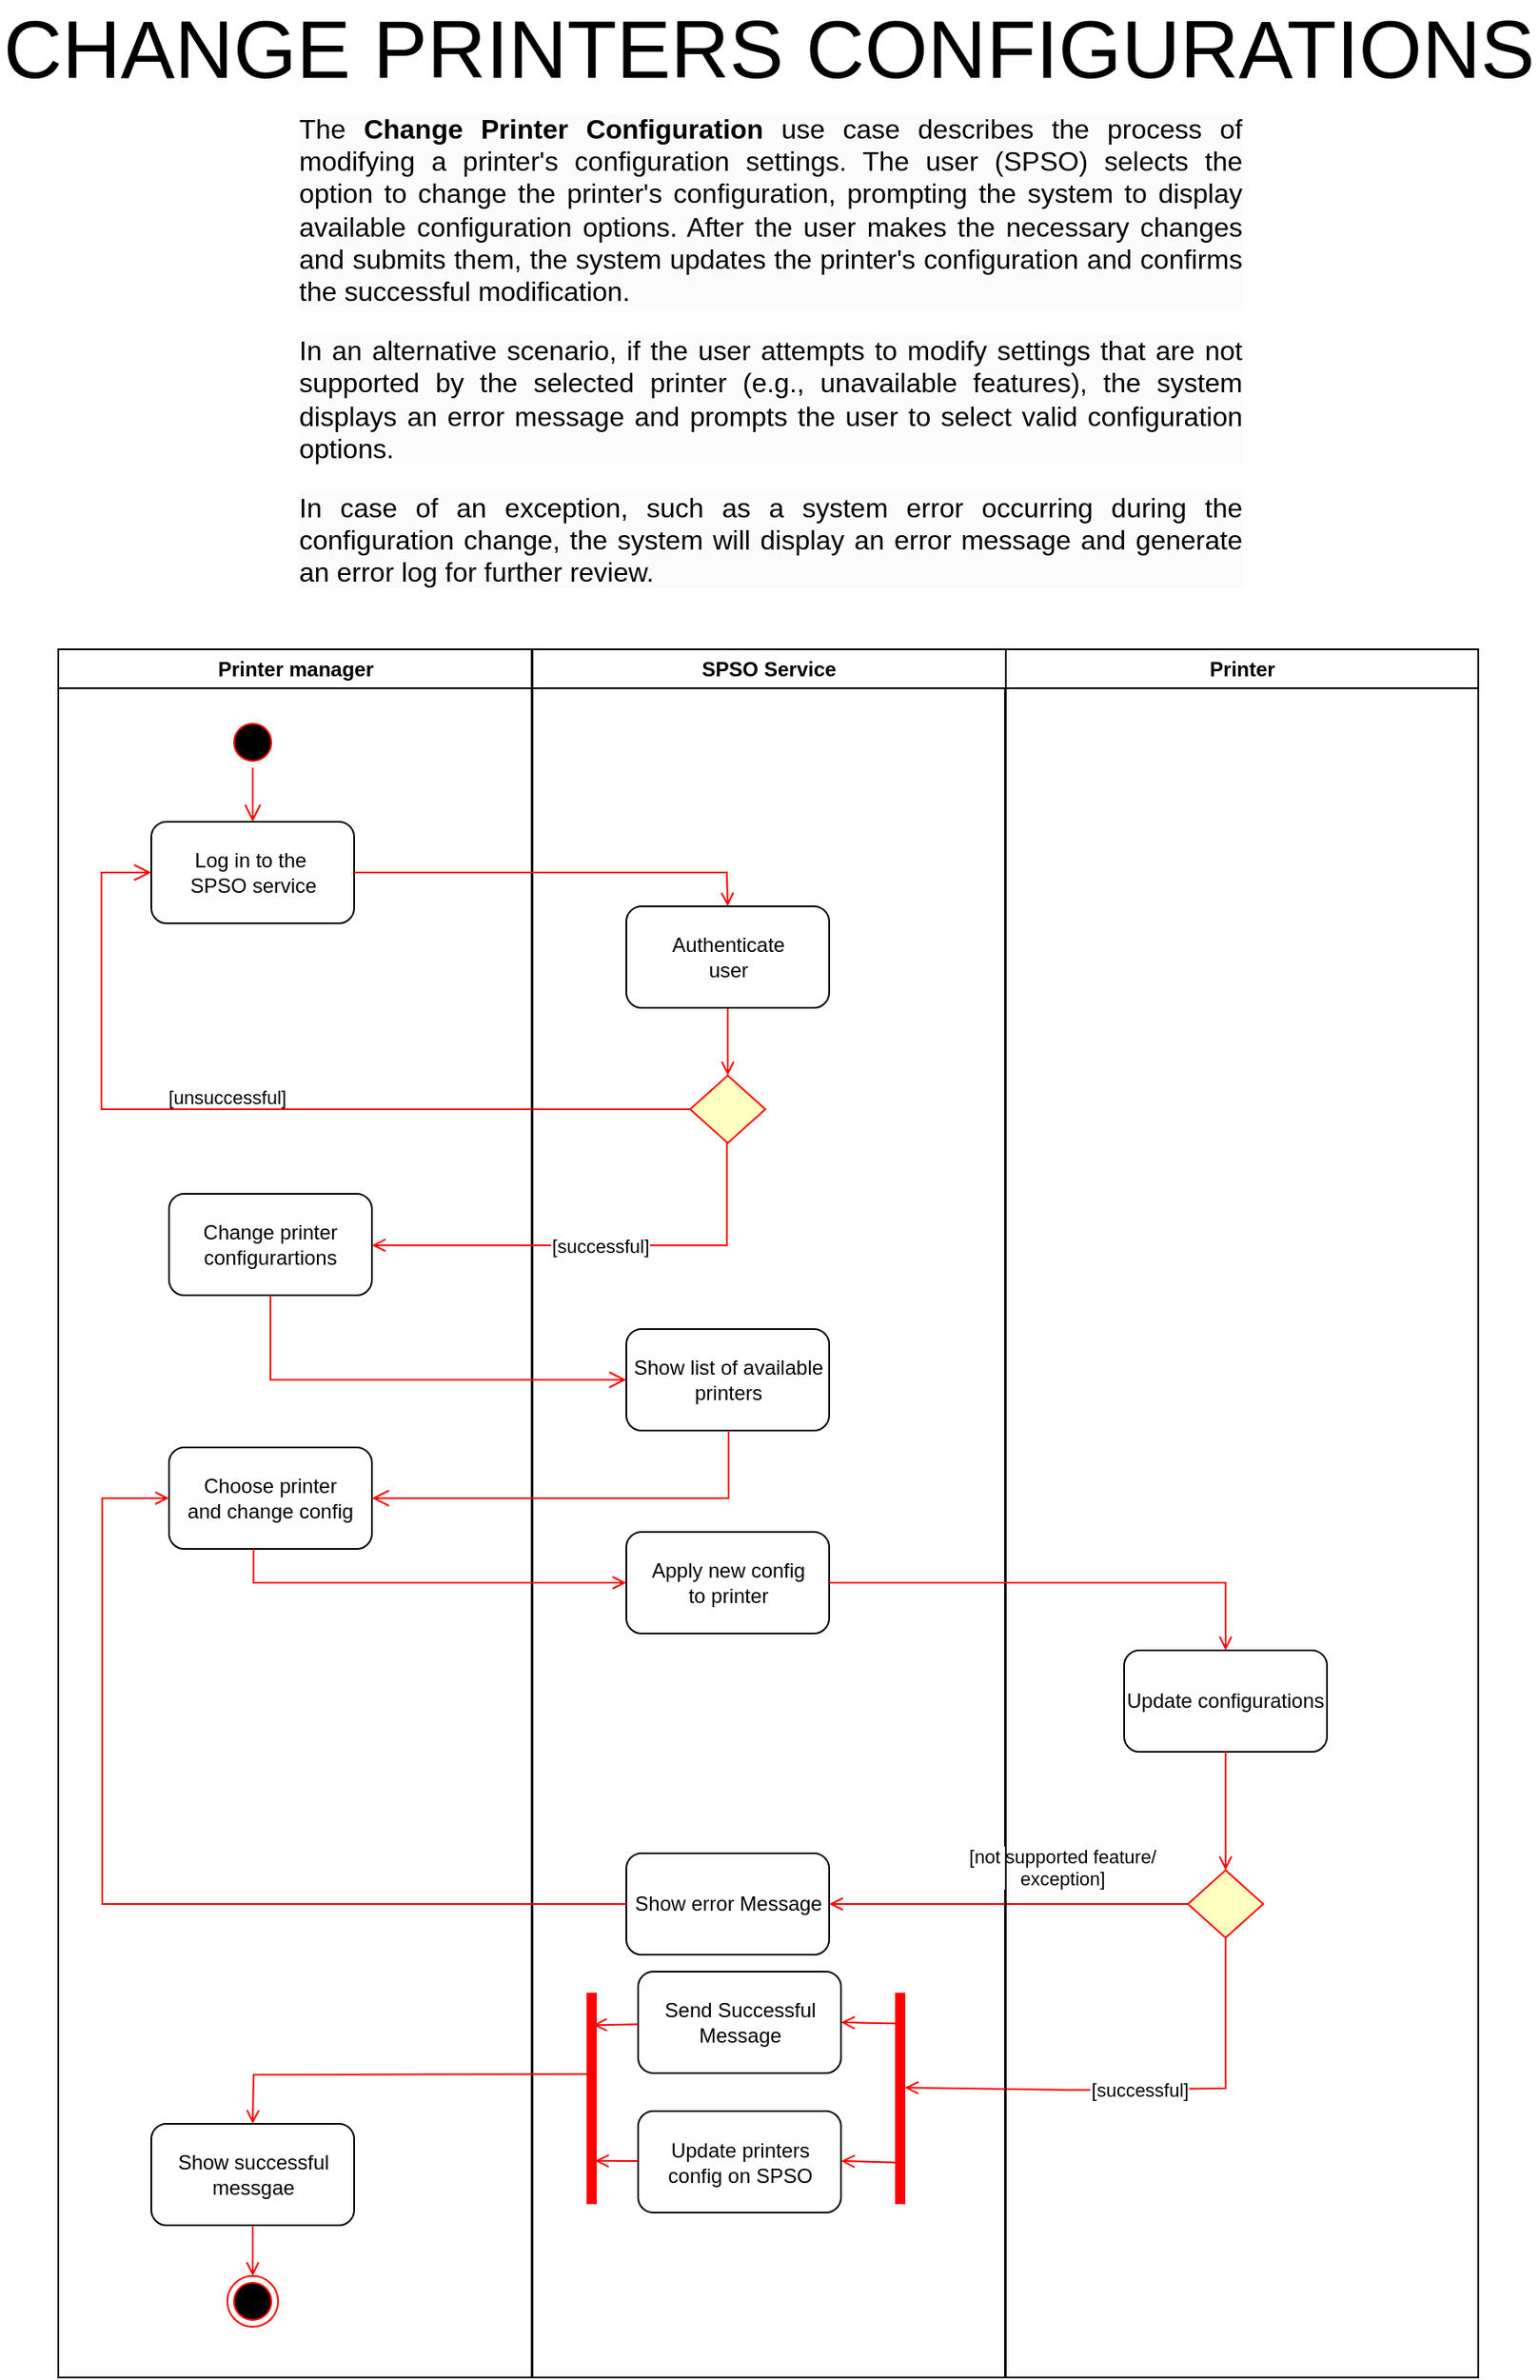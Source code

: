<mxfile version="24.8.2">
  <diagram name="Page-1" id="4pQi7S5RJBcd6sGBScf7">
    <mxGraphModel grid="1" page="1" gridSize="10" guides="1" tooltips="1" connect="1" arrows="1" fold="1" pageScale="1" pageWidth="850" pageHeight="1100" math="0" shadow="0">
      <root>
        <mxCell id="0" />
        <mxCell id="1" parent="0" />
        <mxCell id="T5a-uGAOFGgZZIe0_wyP-32" value="Printer" style="swimlane;whiteSpace=wrap" vertex="1" parent="1">
          <mxGeometry x="735.5" y="370" width="280" height="1022" as="geometry" />
        </mxCell>
        <mxCell id="T5a-uGAOFGgZZIe0_wyP-33" value="Update configurations" style="rounded=1;whiteSpace=wrap;html=1;" vertex="1" parent="T5a-uGAOFGgZZIe0_wyP-32">
          <mxGeometry x="70.5" y="592" width="120" height="60" as="geometry" />
        </mxCell>
        <mxCell id="T5a-uGAOFGgZZIe0_wyP-34" value="" style="rhombus;fillColor=#ffffc0;strokeColor=#ff0000;" vertex="1" parent="T5a-uGAOFGgZZIe0_wyP-32">
          <mxGeometry x="108.25" y="722" width="44.5" height="40" as="geometry" />
        </mxCell>
        <mxCell id="T5a-uGAOFGgZZIe0_wyP-35" value="" style="endArrow=open;strokeColor=#FF0000;endFill=1;rounded=0" edge="1" parent="T5a-uGAOFGgZZIe0_wyP-32" source="T5a-uGAOFGgZZIe0_wyP-33" target="T5a-uGAOFGgZZIe0_wyP-34">
          <mxGeometry relative="1" as="geometry">
            <mxPoint x="140.5" y="792" as="sourcePoint" />
            <mxPoint x="141" y="869" as="targetPoint" />
          </mxGeometry>
        </mxCell>
        <mxCell id="T5a-uGAOFGgZZIe0_wyP-40" value="[not supported feature/&#xa;exception]" style="endArrow=open;strokeColor=#FF0000;endFill=1;rounded=0;exitX=0;exitY=0.5;exitDx=0;exitDy=0;" edge="1" parent="1" source="T5a-uGAOFGgZZIe0_wyP-34" target="T5a-uGAOFGgZZIe0_wyP-96">
          <mxGeometry x="-0.305" y="-22" relative="1" as="geometry">
            <mxPoint x="261" y="1102" as="sourcePoint" />
            <mxPoint x="641" y="1062" as="targetPoint" />
            <Array as="points">
              <mxPoint x="641" y="1112" />
            </Array>
            <mxPoint as="offset" />
          </mxGeometry>
        </mxCell>
        <mxCell id="T5a-uGAOFGgZZIe0_wyP-41" value="[successful]" style="endArrow=open;strokeColor=#FF0000;endFill=1;rounded=0;exitX=0.5;exitY=1;exitDx=0;exitDy=0;entryX=0.449;entryY=0.32;entryDx=0;entryDy=0;entryPerimeter=0;" edge="1" parent="1" source="T5a-uGAOFGgZZIe0_wyP-34" target="T5a-uGAOFGgZZIe0_wyP-114">
          <mxGeometry relative="1" as="geometry">
            <mxPoint x="791" y="1142" as="sourcePoint" />
            <mxPoint x="631.5" y="1202" as="targetPoint" />
            <Array as="points">
              <mxPoint x="866" y="1221" />
              <mxPoint x="781" y="1222" />
            </Array>
          </mxGeometry>
        </mxCell>
        <mxCell id="T5a-uGAOFGgZZIe0_wyP-43" value="&lt;font style=&quot;font-size: 48px;&quot;&gt;CHANGE PRINTERS CONFIGURATIONS&lt;/font&gt;" style="text;html=1;align=center;verticalAlign=middle;whiteSpace=wrap;rounded=0;fontSize=16;" vertex="1" parent="1">
          <mxGeometry x="141" width="910" height="30" as="geometry" />
        </mxCell>
        <mxCell id="T5a-uGAOFGgZZIe0_wyP-73" value="Printer manager" style="swimlane;whiteSpace=wrap" vertex="1" parent="1">
          <mxGeometry x="175.5" y="370" width="280" height="1022" as="geometry" />
        </mxCell>
        <mxCell id="T5a-uGAOFGgZZIe0_wyP-74" value="" style="ellipse;shape=startState;fillColor=#000000;strokeColor=#ff0000;" vertex="1" parent="T5a-uGAOFGgZZIe0_wyP-73">
          <mxGeometry x="100" y="40" width="30" height="30" as="geometry" />
        </mxCell>
        <mxCell id="T5a-uGAOFGgZZIe0_wyP-75" value="" style="edgeStyle=elbowEdgeStyle;elbow=horizontal;verticalAlign=bottom;endArrow=open;endSize=8;strokeColor=#FF0000;endFill=1;rounded=0" edge="1" parent="T5a-uGAOFGgZZIe0_wyP-73" source="T5a-uGAOFGgZZIe0_wyP-74" target="T5a-uGAOFGgZZIe0_wyP-76">
          <mxGeometry x="100" y="40" as="geometry">
            <mxPoint x="115.5" y="110" as="targetPoint" />
          </mxGeometry>
        </mxCell>
        <mxCell id="T5a-uGAOFGgZZIe0_wyP-76" value="Log in to the&amp;nbsp;&lt;div&gt;SPSO&amp;nbsp;&lt;span style=&quot;background-color: initial;&quot;&gt;service&lt;/span&gt;&lt;/div&gt;" style="rounded=1;whiteSpace=wrap;html=1;" vertex="1" parent="T5a-uGAOFGgZZIe0_wyP-73">
          <mxGeometry x="55" y="102" width="120" height="60" as="geometry" />
        </mxCell>
        <mxCell id="T5a-uGAOFGgZZIe0_wyP-77" value="Choose printer&lt;div&gt;and change config&lt;/div&gt;" style="rounded=1;whiteSpace=wrap;html=1;" vertex="1" parent="T5a-uGAOFGgZZIe0_wyP-73">
          <mxGeometry x="65.5" y="472" width="120" height="60" as="geometry" />
        </mxCell>
        <mxCell id="T5a-uGAOFGgZZIe0_wyP-78" value="[unsuccessful]" style="edgeStyle=elbowEdgeStyle;elbow=horizontal;align=left;verticalAlign=top;endArrow=open;endSize=8;strokeColor=#FF0000;endFill=1;rounded=0;" edge="1" parent="T5a-uGAOFGgZZIe0_wyP-73">
          <mxGeometry x="0.203" y="-20" relative="1" as="geometry">
            <mxPoint x="55.0" y="132" as="targetPoint" />
            <mxPoint x="373.75" y="272.0" as="sourcePoint" />
            <Array as="points">
              <mxPoint x="25.5" y="202" />
            </Array>
            <mxPoint x="1" as="offset" />
          </mxGeometry>
        </mxCell>
        <mxCell id="T5a-uGAOFGgZZIe0_wyP-79" value="Show successful&lt;div&gt;messgae&lt;/div&gt;" style="rounded=1;whiteSpace=wrap;html=1;" vertex="1" parent="T5a-uGAOFGgZZIe0_wyP-73">
          <mxGeometry x="55" y="872" width="120" height="60" as="geometry" />
        </mxCell>
        <mxCell id="T5a-uGAOFGgZZIe0_wyP-80" value="" style="ellipse;shape=endState;fillColor=#000000;strokeColor=#ff0000" vertex="1" parent="T5a-uGAOFGgZZIe0_wyP-73">
          <mxGeometry x="100" y="962" width="30" height="30" as="geometry" />
        </mxCell>
        <mxCell id="T5a-uGAOFGgZZIe0_wyP-81" value="" style="endArrow=open;strokeColor=#FF0000;endFill=1;rounded=0" edge="1" parent="T5a-uGAOFGgZZIe0_wyP-73" source="T5a-uGAOFGgZZIe0_wyP-79" target="T5a-uGAOFGgZZIe0_wyP-80">
          <mxGeometry relative="1" as="geometry">
            <mxPoint x="115.5" y="902" as="sourcePoint" />
          </mxGeometry>
        </mxCell>
        <mxCell id="T5a-uGAOFGgZZIe0_wyP-82" value="Change printer&lt;div&gt;configurartions&lt;/div&gt;" style="rounded=1;whiteSpace=wrap;html=1;" vertex="1" parent="T5a-uGAOFGgZZIe0_wyP-73">
          <mxGeometry x="65.5" y="322" width="120" height="60" as="geometry" />
        </mxCell>
        <mxCell id="T5a-uGAOFGgZZIe0_wyP-83" value="SPSO Service" style="swimlane;whiteSpace=wrap" vertex="1" parent="1">
          <mxGeometry x="456" y="370" width="280" height="1022" as="geometry" />
        </mxCell>
        <mxCell id="T5a-uGAOFGgZZIe0_wyP-84" value="" style="rhombus;fillColor=#ffffc0;strokeColor=#ff0000;" vertex="1" parent="T5a-uGAOFGgZZIe0_wyP-83">
          <mxGeometry x="93.25" y="252" width="44.5" height="40" as="geometry" />
        </mxCell>
        <mxCell id="T5a-uGAOFGgZZIe0_wyP-85" value="" style="endArrow=open;strokeColor=#FF0000;endFill=1;rounded=0" edge="1" parent="T5a-uGAOFGgZZIe0_wyP-83" source="T5a-uGAOFGgZZIe0_wyP-86" target="T5a-uGAOFGgZZIe0_wyP-84">
          <mxGeometry relative="1" as="geometry">
            <mxPoint x="130" y="245" as="sourcePoint" />
          </mxGeometry>
        </mxCell>
        <mxCell id="T5a-uGAOFGgZZIe0_wyP-86" value="Authenticate&lt;div&gt;user&lt;/div&gt;" style="rounded=1;whiteSpace=wrap;html=1;" vertex="1" parent="T5a-uGAOFGgZZIe0_wyP-83">
          <mxGeometry x="55.5" y="152" width="120" height="60" as="geometry" />
        </mxCell>
        <mxCell id="T5a-uGAOFGgZZIe0_wyP-87" style="edgeStyle=none;curved=1;rounded=0;orthogonalLoop=1;jettySize=auto;html=1;exitX=1;exitY=0.5;exitDx=0;exitDy=0;fontSize=12;startSize=8;endSize=8;" edge="1" parent="T5a-uGAOFGgZZIe0_wyP-83" source="T5a-uGAOFGgZZIe0_wyP-84" target="T5a-uGAOFGgZZIe0_wyP-84">
          <mxGeometry relative="1" as="geometry" />
        </mxCell>
        <mxCell id="T5a-uGAOFGgZZIe0_wyP-88" style="edgeStyle=none;curved=1;rounded=0;orthogonalLoop=1;jettySize=auto;html=1;exitX=0;exitY=0.5;exitDx=0;exitDy=0;fontSize=12;startSize=8;endSize=8;" edge="1" parent="T5a-uGAOFGgZZIe0_wyP-83" source="T5a-uGAOFGgZZIe0_wyP-84" target="T5a-uGAOFGgZZIe0_wyP-84">
          <mxGeometry relative="1" as="geometry" />
        </mxCell>
        <mxCell id="T5a-uGAOFGgZZIe0_wyP-89" value="Apply new config&lt;div&gt;to printer&lt;/div&gt;" style="rounded=1;whiteSpace=wrap;html=1;" vertex="1" parent="T5a-uGAOFGgZZIe0_wyP-83">
          <mxGeometry x="55.5" y="522" width="120" height="60" as="geometry" />
        </mxCell>
        <mxCell id="T5a-uGAOFGgZZIe0_wyP-95" value="Show list of available&lt;div&gt;printers&lt;/div&gt;" style="rounded=1;whiteSpace=wrap;html=1;" vertex="1" parent="T5a-uGAOFGgZZIe0_wyP-83">
          <mxGeometry x="55.5" y="402" width="120" height="60" as="geometry" />
        </mxCell>
        <mxCell id="T5a-uGAOFGgZZIe0_wyP-96" value="Show error Message" style="rounded=1;whiteSpace=wrap;html=1;" vertex="1" parent="T5a-uGAOFGgZZIe0_wyP-83">
          <mxGeometry x="55.5" y="712" width="120" height="60" as="geometry" />
        </mxCell>
        <mxCell id="T5a-uGAOFGgZZIe0_wyP-113" value="Send Successful&lt;div&gt;Message&lt;/div&gt;" style="rounded=1;whiteSpace=wrap;html=1;" vertex="1" parent="T5a-uGAOFGgZZIe0_wyP-83">
          <mxGeometry x="62.5" y="782" width="120" height="60" as="geometry" />
        </mxCell>
        <mxCell id="T5a-uGAOFGgZZIe0_wyP-114" value="" style="shape=line;strokeWidth=6;strokeColor=#ff0000;rotation=90" vertex="1" parent="T5a-uGAOFGgZZIe0_wyP-83">
          <mxGeometry x="155" y="849.5" width="125" height="15" as="geometry" />
        </mxCell>
        <mxCell id="T5a-uGAOFGgZZIe0_wyP-115" value="" style="endArrow=open;strokeColor=#FF0000;endFill=1;rounded=0;exitX=0.146;exitY=0.337;exitDx=0;exitDy=0;exitPerimeter=0;entryX=1;entryY=0.5;entryDx=0;entryDy=0;" edge="1" parent="T5a-uGAOFGgZZIe0_wyP-83" source="T5a-uGAOFGgZZIe0_wyP-114" target="T5a-uGAOFGgZZIe0_wyP-113">
          <mxGeometry relative="1" as="geometry">
            <mxPoint x="-158" y="922" as="sourcePoint" />
            <mxPoint x="-158" y="952" as="targetPoint" />
          </mxGeometry>
        </mxCell>
        <mxCell id="T5a-uGAOFGgZZIe0_wyP-116" value="" style="shape=line;strokeWidth=6;strokeColor=#ff0000;rotation=90" vertex="1" parent="T5a-uGAOFGgZZIe0_wyP-83">
          <mxGeometry x="-27.5" y="849.5" width="125" height="15" as="geometry" />
        </mxCell>
        <mxCell id="T5a-uGAOFGgZZIe0_wyP-117" value="" style="endArrow=open;strokeColor=#FF0000;endFill=1;rounded=0;entryX=0.153;entryY=0.441;entryDx=0;entryDy=0;entryPerimeter=0;" edge="1" parent="T5a-uGAOFGgZZIe0_wyP-83" source="T5a-uGAOFGgZZIe0_wyP-113" target="T5a-uGAOFGgZZIe0_wyP-116">
          <mxGeometry relative="1" as="geometry">
            <mxPoint x="82.5" y="812" as="sourcePoint" />
            <mxPoint x="192.5" y="822" as="targetPoint" />
          </mxGeometry>
        </mxCell>
        <mxCell id="T5a-uGAOFGgZZIe0_wyP-118" value="Update printers&lt;div&gt;config on SPSO&lt;/div&gt;" style="rounded=1;whiteSpace=wrap;html=1;" vertex="1" parent="T5a-uGAOFGgZZIe0_wyP-83">
          <mxGeometry x="62.5" y="864.5" width="120" height="60" as="geometry" />
        </mxCell>
        <mxCell id="T5a-uGAOFGgZZIe0_wyP-119" value="" style="endArrow=open;strokeColor=#FF0000;endFill=1;rounded=0;exitX=0.146;exitY=0.337;exitDx=0;exitDy=0;exitPerimeter=0;entryX=1;entryY=0.5;entryDx=0;entryDy=0;fontStyle=1" edge="1" parent="T5a-uGAOFGgZZIe0_wyP-83">
          <mxGeometry relative="1" as="geometry">
            <mxPoint x="219.5" y="895" as="sourcePoint" />
            <mxPoint x="182.5" y="894" as="targetPoint" />
          </mxGeometry>
        </mxCell>
        <mxCell id="T5a-uGAOFGgZZIe0_wyP-120" value="" style="endArrow=open;strokeColor=#FF0000;endFill=1;rounded=0;entryX=0.795;entryY=0.364;entryDx=0;entryDy=0;entryPerimeter=0;" edge="1" parent="T5a-uGAOFGgZZIe0_wyP-83" source="T5a-uGAOFGgZZIe0_wyP-118" target="T5a-uGAOFGgZZIe0_wyP-116">
          <mxGeometry relative="1" as="geometry">
            <mxPoint x="62.5" y="894.21" as="sourcePoint" />
            <mxPoint x="42.5" y="894" as="targetPoint" />
          </mxGeometry>
        </mxCell>
        <mxCell id="T5a-uGAOFGgZZIe0_wyP-97" value="" style="endArrow=open;strokeColor=#FF0000;endFill=1;rounded=0;entryX=0.5;entryY=0;entryDx=0;entryDy=0;" edge="1" parent="1" source="T5a-uGAOFGgZZIe0_wyP-76" target="T5a-uGAOFGgZZIe0_wyP-86">
          <mxGeometry relative="1" as="geometry">
            <mxPoint x="290.5" y="530" as="sourcePoint" />
            <mxPoint x="290.5" y="702" as="targetPoint" />
            <Array as="points">
              <mxPoint x="571" y="502" />
            </Array>
          </mxGeometry>
        </mxCell>
        <mxCell id="T5a-uGAOFGgZZIe0_wyP-98" value="" style="endArrow=open;strokeColor=#FF0000;endFill=1;rounded=0;exitX=0.385;exitY=0.633;exitDx=0;exitDy=0;entryX=0.5;entryY=0;entryDx=0;entryDy=0;exitPerimeter=0;" edge="1" parent="1" source="T5a-uGAOFGgZZIe0_wyP-116" target="T5a-uGAOFGgZZIe0_wyP-79">
          <mxGeometry relative="1" as="geometry">
            <mxPoint x="511.5" y="1202" as="sourcePoint" />
            <mxPoint x="300.5" y="1342" as="targetPoint" />
            <Array as="points">
              <mxPoint x="291" y="1213" />
            </Array>
          </mxGeometry>
        </mxCell>
        <mxCell id="T5a-uGAOFGgZZIe0_wyP-99" value="" style="edgeStyle=elbowEdgeStyle;elbow=horizontal;strokeColor=#FF0000;endArrow=open;endFill=1;rounded=0;exitX=0;exitY=0.5;exitDx=0;exitDy=0;entryX=0;entryY=0.5;entryDx=0;entryDy=0;" edge="1" parent="1" source="T5a-uGAOFGgZZIe0_wyP-96" target="T5a-uGAOFGgZZIe0_wyP-77">
          <mxGeometry x="-0.874" width="100" height="100" relative="1" as="geometry">
            <mxPoint x="548.75" y="882" as="sourcePoint" />
            <mxPoint x="240.0" y="502" as="targetPoint" />
            <Array as="points">
              <mxPoint x="201.5" y="802" />
            </Array>
            <mxPoint as="offset" />
          </mxGeometry>
        </mxCell>
        <mxCell id="T5a-uGAOFGgZZIe0_wyP-100" value="" style="edgeStyle=elbowEdgeStyle;elbow=horizontal;strokeColor=#FF0000;endArrow=open;endFill=1;rounded=0;" edge="1" parent="1" source="T5a-uGAOFGgZZIe0_wyP-77" target="T5a-uGAOFGgZZIe0_wyP-89">
          <mxGeometry width="100" height="100" relative="1" as="geometry">
            <mxPoint x="291" y="892" as="sourcePoint" />
            <mxPoint x="511.5" y="922" as="targetPoint" />
            <Array as="points">
              <mxPoint x="291" y="922" />
            </Array>
          </mxGeometry>
        </mxCell>
        <mxCell id="T5a-uGAOFGgZZIe0_wyP-101" value="[successful]" style="edgeStyle=elbowEdgeStyle;elbow=horizontal;strokeColor=#FF0000;endArrow=open;endFill=1;rounded=0;" edge="1" parent="1" source="T5a-uGAOFGgZZIe0_wyP-84" target="T5a-uGAOFGgZZIe0_wyP-82">
          <mxGeometry width="100" height="100" relative="1" as="geometry">
            <mxPoint x="571" y="692.001" as="sourcePoint" />
            <mxPoint x="361" y="722.45" as="targetPoint" />
            <Array as="points">
              <mxPoint x="571" y="722.45" />
            </Array>
          </mxGeometry>
        </mxCell>
        <mxCell id="T5a-uGAOFGgZZIe0_wyP-102" value="" style="edgeStyle=elbowEdgeStyle;elbow=horizontal;verticalAlign=bottom;endArrow=open;endSize=8;strokeColor=#FF0000;endFill=1;rounded=0" edge="1" parent="1" source="T5a-uGAOFGgZZIe0_wyP-82" target="T5a-uGAOFGgZZIe0_wyP-95">
          <mxGeometry x="100" y="40" as="geometry">
            <mxPoint x="300.5" y="482" as="targetPoint" />
            <mxPoint x="300.5" y="450" as="sourcePoint" />
            <Array as="points">
              <mxPoint x="301" y="762" />
            </Array>
          </mxGeometry>
        </mxCell>
        <mxCell id="T5a-uGAOFGgZZIe0_wyP-103" value="" style="edgeStyle=elbowEdgeStyle;elbow=horizontal;verticalAlign=bottom;endArrow=open;endSize=8;strokeColor=#FF0000;endFill=1;rounded=0" edge="1" parent="1" source="T5a-uGAOFGgZZIe0_wyP-95" target="T5a-uGAOFGgZZIe0_wyP-77">
          <mxGeometry x="100" y="40" as="geometry">
            <mxPoint x="522" y="812" as="targetPoint" />
            <mxPoint x="311" y="762" as="sourcePoint" />
            <Array as="points">
              <mxPoint x="572" y="872" />
            </Array>
          </mxGeometry>
        </mxCell>
        <mxCell id="T5a-uGAOFGgZZIe0_wyP-104" value="" style="endArrow=open;strokeColor=#FF0000;endFill=1;rounded=0;" edge="1" parent="1" source="T5a-uGAOFGgZZIe0_wyP-89" target="T5a-uGAOFGgZZIe0_wyP-33">
          <mxGeometry relative="1" as="geometry">
            <mxPoint x="604" y="1022" as="sourcePoint" />
            <mxPoint x="642" y="1212" as="targetPoint" />
            <Array as="points">
              <mxPoint x="866" y="922" />
            </Array>
          </mxGeometry>
        </mxCell>
        <mxCell id="4GGcHW3WpuLSOKKP-wrL-1" value="&lt;p style=&quot;forced-color-adjust: none; color: rgb(0, 0, 0); font-family: Helvetica; font-size: 16px; font-style: normal; font-variant-ligatures: normal; font-variant-caps: normal; font-weight: 400; letter-spacing: normal; orphans: 2; text-indent: 0px; text-transform: none; widows: 2; word-spacing: 0px; -webkit-text-stroke-width: 0px; white-space: normal; background-color: rgb(251, 251, 251); text-decoration-thickness: initial; text-decoration-style: initial; text-decoration-color: initial; text-align: justify;&quot;&gt;The&lt;span&gt;&amp;nbsp;&lt;/span&gt;&lt;strong style=&quot;forced-color-adjust: none;&quot;&gt;Change Printer Configuration&lt;/strong&gt;&lt;span&gt;&amp;nbsp;&lt;/span&gt;use case describes the process of modifying a printer&#39;s configuration settings. The user (SPSO) selects the option to change the printer&#39;s configuration, prompting the system to display available configuration options. After the user makes the necessary changes and submits them, the system updates the printer&#39;s configuration and confirms the successful modification.&lt;/p&gt;&lt;p style=&quot;forced-color-adjust: none; color: rgb(0, 0, 0); font-family: Helvetica; font-size: 16px; font-style: normal; font-variant-ligatures: normal; font-variant-caps: normal; font-weight: 400; letter-spacing: normal; orphans: 2; text-indent: 0px; text-transform: none; widows: 2; word-spacing: 0px; -webkit-text-stroke-width: 0px; white-space: normal; background-color: rgb(251, 251, 251); text-decoration-thickness: initial; text-decoration-style: initial; text-decoration-color: initial; text-align: justify;&quot;&gt;In an alternative scenario, if the user attempts to modify settings that are not supported by the selected printer (e.g., unavailable features), the system displays an error message and prompts the user to select valid configuration options.&lt;/p&gt;&lt;p style=&quot;forced-color-adjust: none; color: rgb(0, 0, 0); font-family: Helvetica; font-size: 16px; font-style: normal; font-variant-ligatures: normal; font-variant-caps: normal; font-weight: 400; letter-spacing: normal; orphans: 2; text-indent: 0px; text-transform: none; widows: 2; word-spacing: 0px; -webkit-text-stroke-width: 0px; white-space: normal; background-color: rgb(251, 251, 251); text-decoration-thickness: initial; text-decoration-style: initial; text-decoration-color: initial; text-align: justify;&quot;&gt;In case of an exception, such as a system error occurring during the configuration change, the system will display an error message and generate an error log for further review.&lt;/p&gt;" style="text;whiteSpace=wrap;html=1;" vertex="1" parent="1">
          <mxGeometry x="316" y="30" width="560" height="340" as="geometry" />
        </mxCell>
      </root>
    </mxGraphModel>
  </diagram>
</mxfile>

